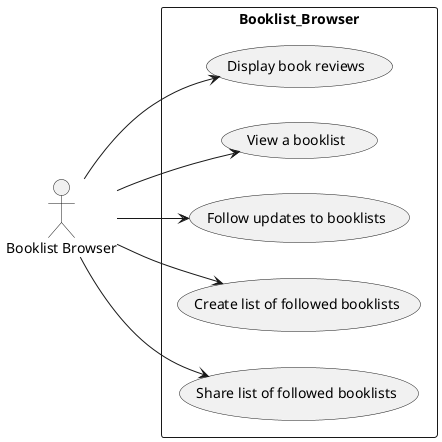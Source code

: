 @startuml
left to right direction
actor "Booklist Browser" as fc
rectangle Booklist_Browser {
  usecase "Display book reviews" as UC1
  usecase "View a booklist" as UC2
  usecase "Follow updates to booklists" as UC3
  usecase "Create list of followed booklists" as UC4
  usecase "Share list of followed booklists" as UC5
}
fc --> UC1
fc --> UC2
fc --> UC3
fc --> UC4
fc --> UC5
@enduml
